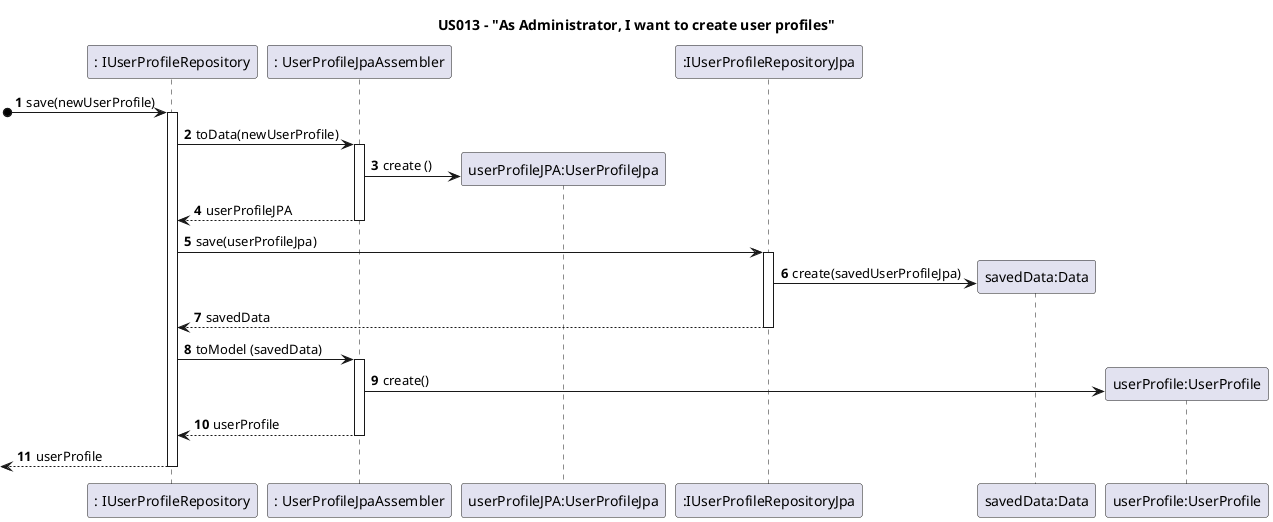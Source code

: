 @startuml
'https://plantuml.com/sequence-diagram

autoactivate on
autonumber

title US013 - "As Administrator, I want to create user profiles"


participant ": IUserProfileRepository" as Repository
participant ": UserProfileJpaAssembler" as Assembler
participant "userProfileJPA:UserProfileJpa" as USJPA
participant ":IUserProfileRepositoryJpa" as Driver
participant "savedData:Data" as Data
participant "userProfile:UserProfile" as US

[o->Repository: save(newUserProfile)

Repository -> Assembler : toData(newUserProfile)
Assembler -> USJPA **: create ()
Assembler --> Repository : userProfileJPA
Repository -> Driver: save(userProfileJpa)
Driver -> Data**: create(savedUserProfileJpa)
Driver --> Repository : savedData
Repository -> Assembler: toModel (savedData)
Assembler -> US **: create()
Assembler --> Repository :userProfile

[<--Repository: userProfile

@enduml
